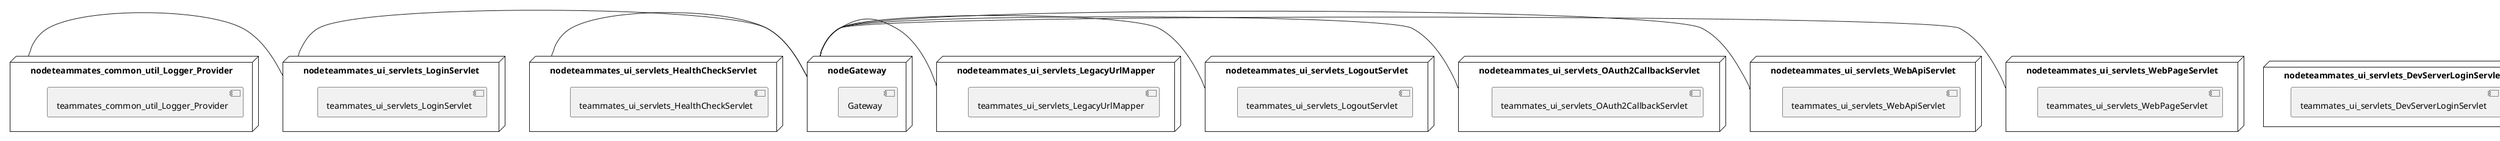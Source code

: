 @startuml
skinparam fixCircleLabelOverlapping true
skinparam componentStyle uml2
node nodeGateway {
[Gateway] [[teammates-teammates-psr.system#_fdHOAGj2Ee-AvJsawdLkWQ]]
}
node nodeteammates_common_util_Logger_Provider {
[teammates_common_util_Logger_Provider] [[teammates-teammates-psr.system#_fdHOAGj2Ee-AvJsawdLkWQ]]
}
node nodeteammates_ui_servlets_DevServerLoginServlet {
[teammates_ui_servlets_DevServerLoginServlet] [[teammates-teammates-psr.system#_fdHOAGj2Ee-AvJsawdLkWQ]]
}
node nodeteammates_ui_servlets_HealthCheckServlet {
[teammates_ui_servlets_HealthCheckServlet] [[teammates-teammates-psr.system#_fdHOAGj2Ee-AvJsawdLkWQ]]
}
node nodeteammates_ui_servlets_LegacyUrlMapper {
[teammates_ui_servlets_LegacyUrlMapper] [[teammates-teammates-psr.system#_fdHOAGj2Ee-AvJsawdLkWQ]]
}
node nodeteammates_ui_servlets_LoginServlet {
[teammates_ui_servlets_LoginServlet] [[teammates-teammates-psr.system#_fdHOAGj2Ee-AvJsawdLkWQ]]
}
node nodeteammates_ui_servlets_LogoutServlet {
[teammates_ui_servlets_LogoutServlet] [[teammates-teammates-psr.system#_fdHOAGj2Ee-AvJsawdLkWQ]]
}
node nodeteammates_ui_servlets_OAuth2CallbackServlet {
[teammates_ui_servlets_OAuth2CallbackServlet] [[teammates-teammates-psr.system#_fdHOAGj2Ee-AvJsawdLkWQ]]
}
node nodeteammates_ui_servlets_WebApiServlet {
[teammates_ui_servlets_WebApiServlet] [[teammates-teammates-psr.system#_fdHOAGj2Ee-AvJsawdLkWQ]]
}
node nodeteammates_ui_servlets_WebPageServlet {
[teammates_ui_servlets_WebPageServlet] [[teammates-teammates-psr.system#_fdHOAGj2Ee-AvJsawdLkWQ]]
}
[nodeteammates_common_util_Logger_Provider] - [nodeteammates_ui_servlets_LoginServlet]
[nodeteammates_ui_servlets_HealthCheckServlet] - [nodeGateway]
[nodeteammates_ui_servlets_LegacyUrlMapper] - [nodeGateway]
[nodeteammates_ui_servlets_LoginServlet] - [nodeGateway]
[nodeteammates_ui_servlets_LogoutServlet] - [nodeGateway]
[nodeteammates_ui_servlets_OAuth2CallbackServlet] - [nodeGateway]
[nodeteammates_ui_servlets_WebApiServlet] - [nodeGateway]
[nodeteammates_ui_servlets_WebPageServlet] - [nodeGateway]

@enduml
